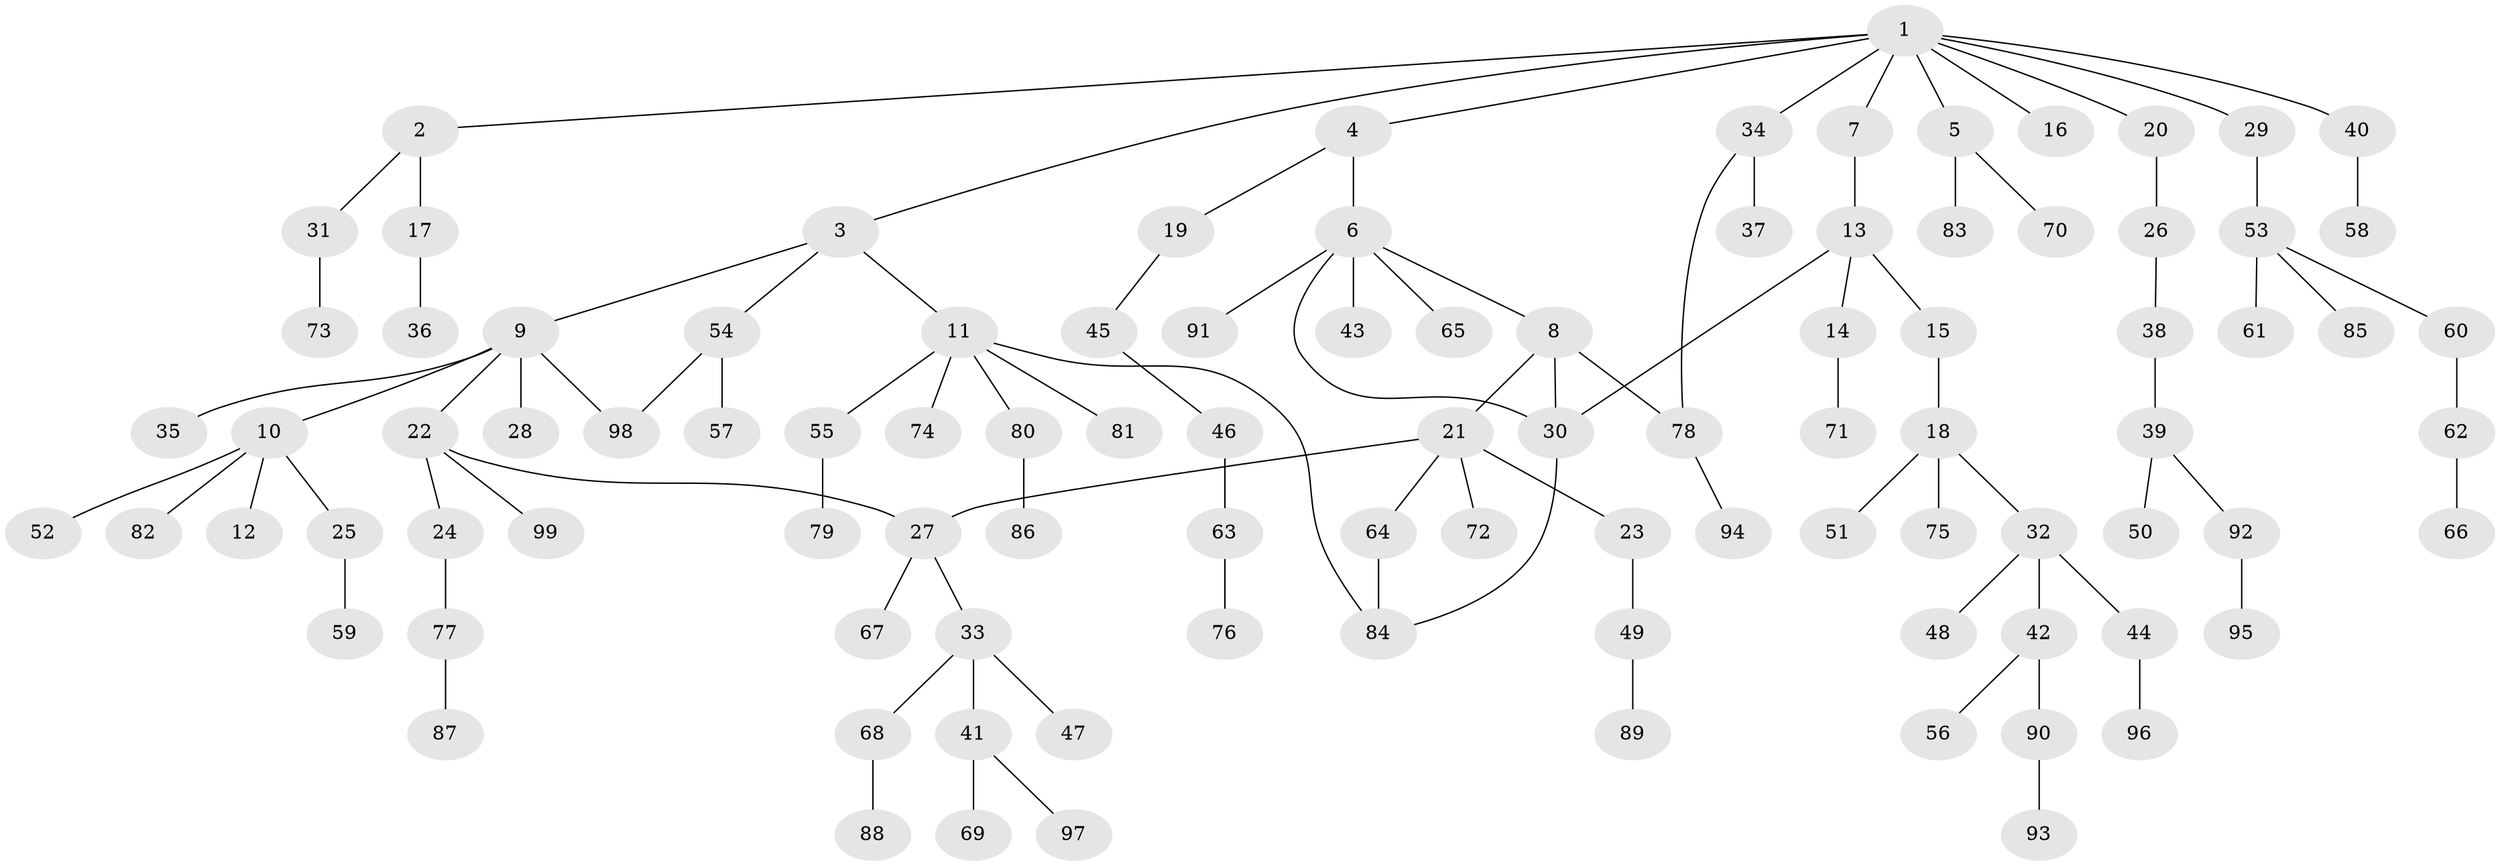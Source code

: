 // Generated by graph-tools (version 1.1) at 2025/13/03/09/25 04:13:34]
// undirected, 99 vertices, 105 edges
graph export_dot {
graph [start="1"]
  node [color=gray90,style=filled];
  1;
  2;
  3;
  4;
  5;
  6;
  7;
  8;
  9;
  10;
  11;
  12;
  13;
  14;
  15;
  16;
  17;
  18;
  19;
  20;
  21;
  22;
  23;
  24;
  25;
  26;
  27;
  28;
  29;
  30;
  31;
  32;
  33;
  34;
  35;
  36;
  37;
  38;
  39;
  40;
  41;
  42;
  43;
  44;
  45;
  46;
  47;
  48;
  49;
  50;
  51;
  52;
  53;
  54;
  55;
  56;
  57;
  58;
  59;
  60;
  61;
  62;
  63;
  64;
  65;
  66;
  67;
  68;
  69;
  70;
  71;
  72;
  73;
  74;
  75;
  76;
  77;
  78;
  79;
  80;
  81;
  82;
  83;
  84;
  85;
  86;
  87;
  88;
  89;
  90;
  91;
  92;
  93;
  94;
  95;
  96;
  97;
  98;
  99;
  1 -- 2;
  1 -- 3;
  1 -- 4;
  1 -- 5;
  1 -- 7;
  1 -- 16;
  1 -- 20;
  1 -- 29;
  1 -- 34;
  1 -- 40;
  2 -- 17;
  2 -- 31;
  3 -- 9;
  3 -- 11;
  3 -- 54;
  4 -- 6;
  4 -- 19;
  5 -- 70;
  5 -- 83;
  6 -- 8;
  6 -- 43;
  6 -- 65;
  6 -- 91;
  6 -- 30;
  7 -- 13;
  8 -- 21;
  8 -- 78;
  8 -- 30;
  9 -- 10;
  9 -- 22;
  9 -- 28;
  9 -- 35;
  9 -- 98;
  10 -- 12;
  10 -- 25;
  10 -- 52;
  10 -- 82;
  11 -- 55;
  11 -- 74;
  11 -- 80;
  11 -- 81;
  11 -- 84;
  13 -- 14;
  13 -- 15;
  13 -- 30;
  14 -- 71;
  15 -- 18;
  17 -- 36;
  18 -- 32;
  18 -- 51;
  18 -- 75;
  19 -- 45;
  20 -- 26;
  21 -- 23;
  21 -- 64;
  21 -- 72;
  21 -- 27;
  22 -- 24;
  22 -- 27;
  22 -- 99;
  23 -- 49;
  24 -- 77;
  25 -- 59;
  26 -- 38;
  27 -- 33;
  27 -- 67;
  29 -- 53;
  30 -- 84;
  31 -- 73;
  32 -- 42;
  32 -- 44;
  32 -- 48;
  33 -- 41;
  33 -- 47;
  33 -- 68;
  34 -- 37;
  34 -- 78;
  38 -- 39;
  39 -- 50;
  39 -- 92;
  40 -- 58;
  41 -- 69;
  41 -- 97;
  42 -- 56;
  42 -- 90;
  44 -- 96;
  45 -- 46;
  46 -- 63;
  49 -- 89;
  53 -- 60;
  53 -- 61;
  53 -- 85;
  54 -- 57;
  54 -- 98;
  55 -- 79;
  60 -- 62;
  62 -- 66;
  63 -- 76;
  64 -- 84;
  68 -- 88;
  77 -- 87;
  78 -- 94;
  80 -- 86;
  90 -- 93;
  92 -- 95;
}
